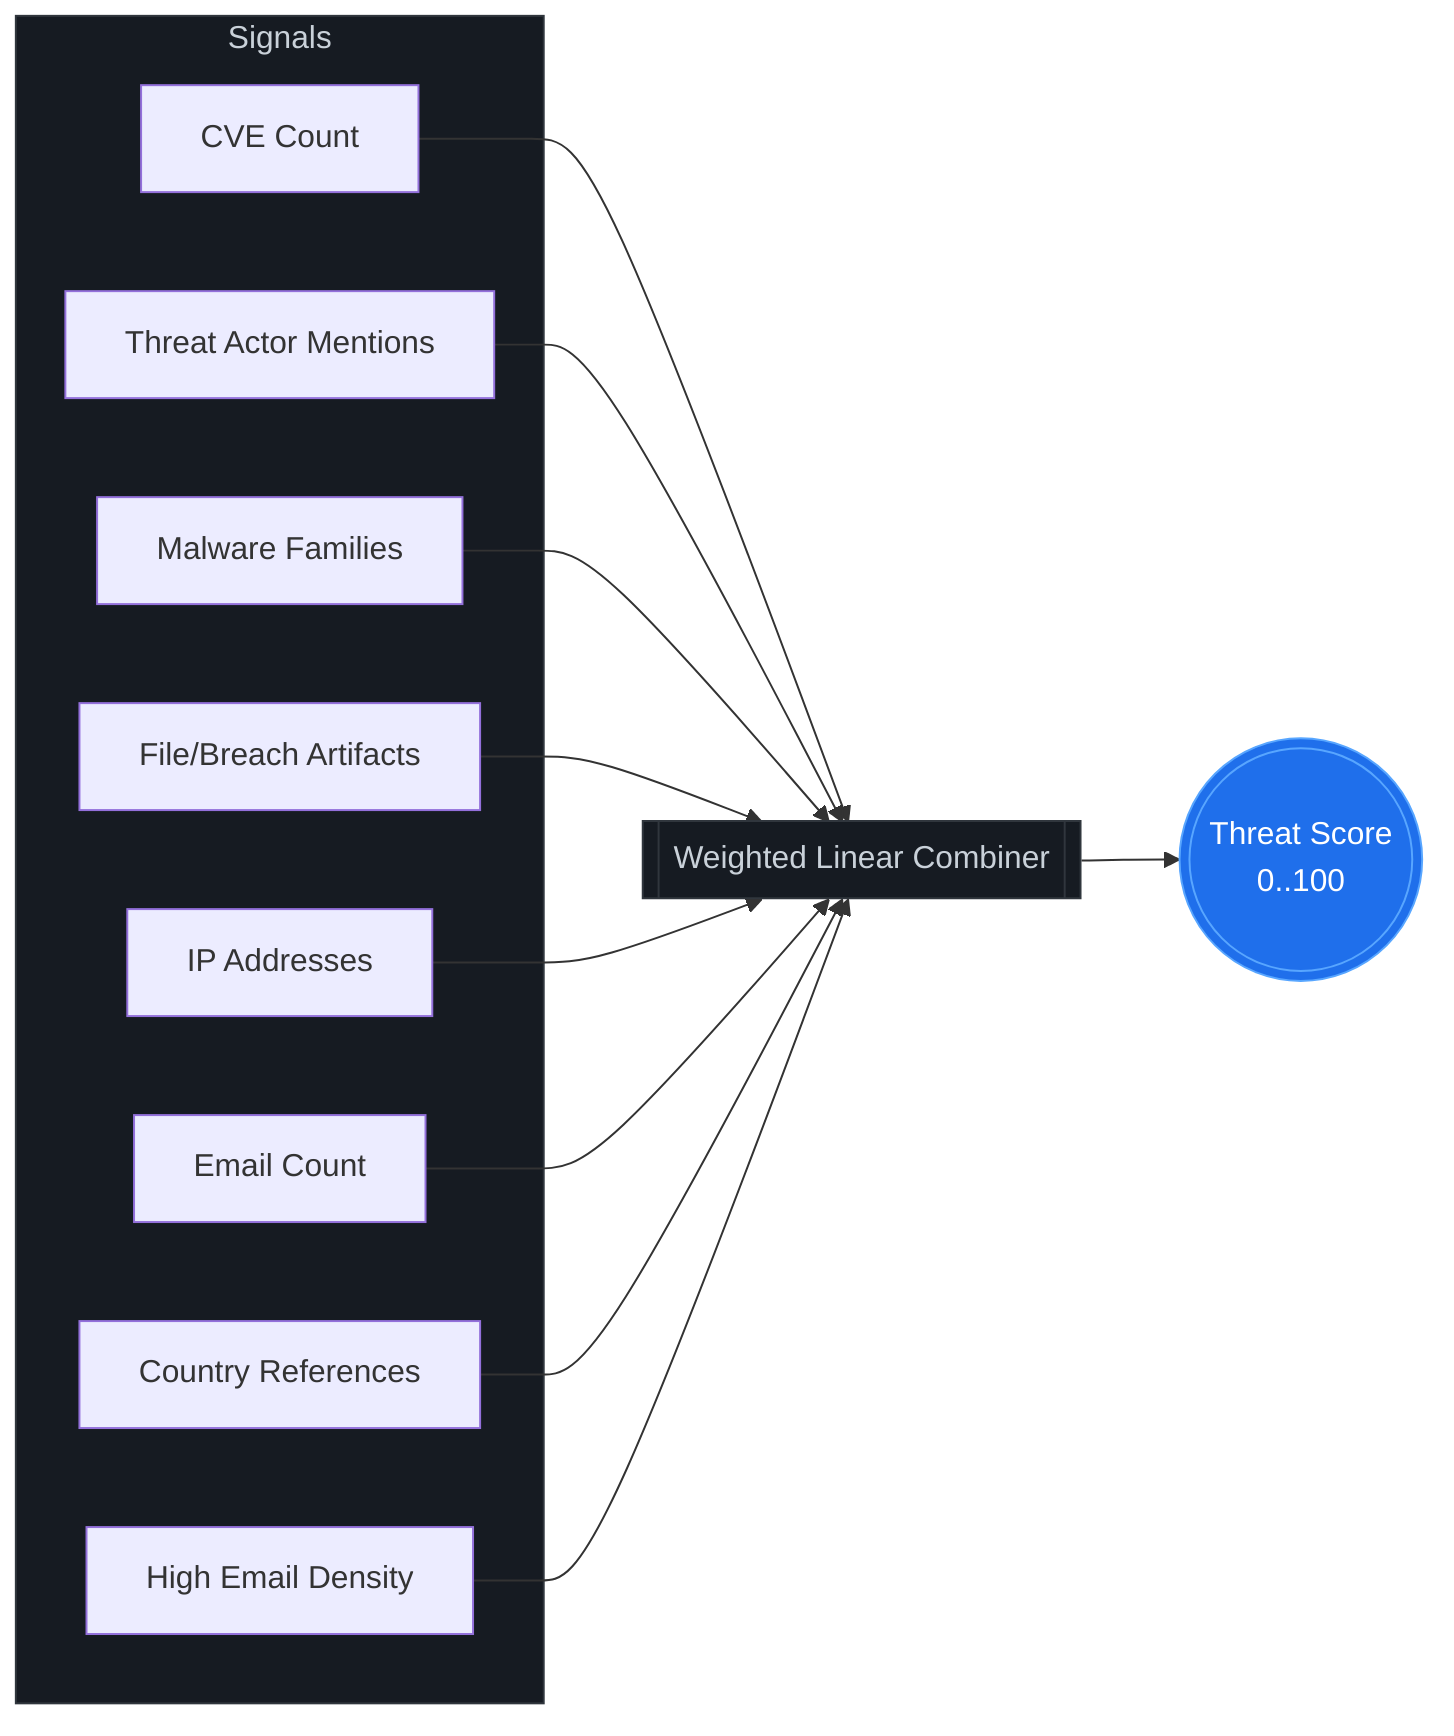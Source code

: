 %% Mermaid Diagram: Threat Scoring Composition
flowchart LR
    subgraph Inputs[Signals]
        CVE[CVE Count]
        ACT[Threat Actor Mentions]
        MAL[Malware Families]
        HASH[File/Breach Artifacts]
        IPs[IP Addresses]
        EM[Email Count]
        GEO[Country References]
        LEAK[High Email Density]
    end
    WEIGHTS[[Weighted Linear Combiner]]
    SCORE(((Threat Score\n0..100)))

    CVE --> WEIGHTS
    ACT --> WEIGHTS
    MAL --> WEIGHTS
    HASH --> WEIGHTS
    IPs --> WEIGHTS
    EM --> WEIGHTS
    GEO --> WEIGHTS
    LEAK --> WEIGHTS
    WEIGHTS --> SCORE

    classDef box fill:#161b22,stroke:#30363d,color:#c9d1d9
    classDef accent fill:#1f6feb,stroke:#58a6ff,color:#fff
    class Inputs,WEIGHTS,SCORE box
    class SCORE accent